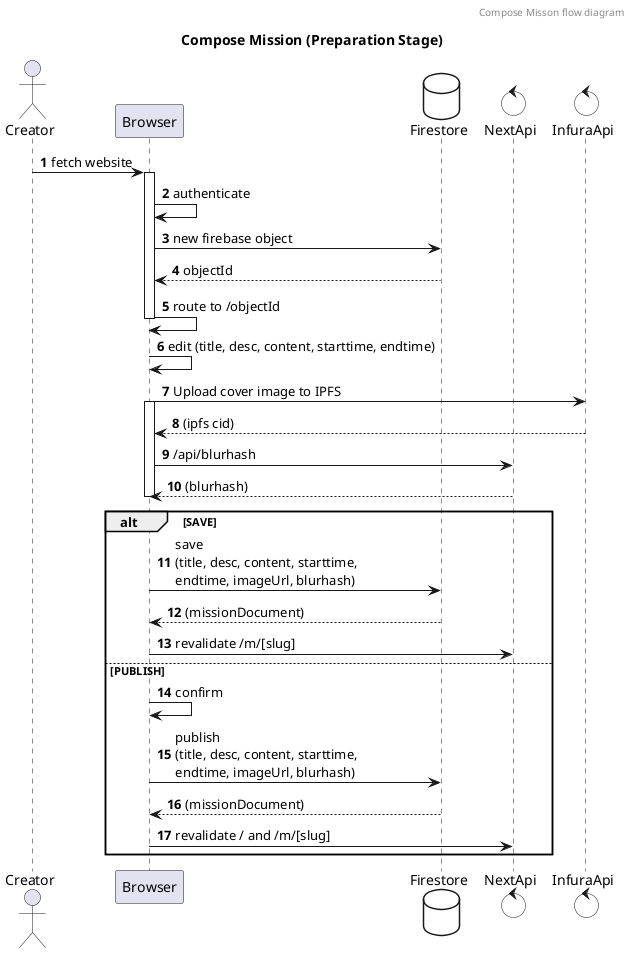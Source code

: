 @startuml
header Compose Misson flow diagram
title
Compose Mission (Preparation Stage)
end title

autonumber

actor "Creator" as CREATOR order 0
participant "Browser" as BROWSER order 1
database "Firestore" as FIRESTORE order 2 #White
control "NextApi" as NEXTAPI order 3 #White
control "InfuraApi" as INFURA order 4 #White

CREATOR->BROWSER: fetch website

activate BROWSER

BROWSER->BROWSER: authenticate
BROWSER->FIRESTORE: new firebase object
FIRESTORE-->BROWSER: objectId
BROWSER->BROWSER: route to /objectId

deactivate BROWSER

BROWSER->BROWSER: edit (title, desc, content, starttime, endtime)

BROWSER->INFURA: Upload cover image to IPFS

activate BROWSER

INFURA-->BROWSER: (ipfs cid)
BROWSER->NEXTAPI: /api/blurhash
NEXTAPI-->BROWSER: (blurhash)

deactivate BROWSER

alt SAVE
  BROWSER->FIRESTORE: save\n(title, desc, content, starttime,\nendtime, imageUrl, blurhash)
  FIRESTORE-->BROWSER: (missionDocument)
  BROWSER->NEXTAPI: revalidate /m/[slug]
else PUBLISH
  BROWSER->BROWSER: confirm
  BROWSER->FIRESTORE: publish\n(title, desc, content, starttime,\nendtime, imageUrl, blurhash)
  FIRESTORE-->BROWSER: (missionDocument)
  BROWSER->NEXTAPI: revalidate / and /m/[slug]
end

@enduml
